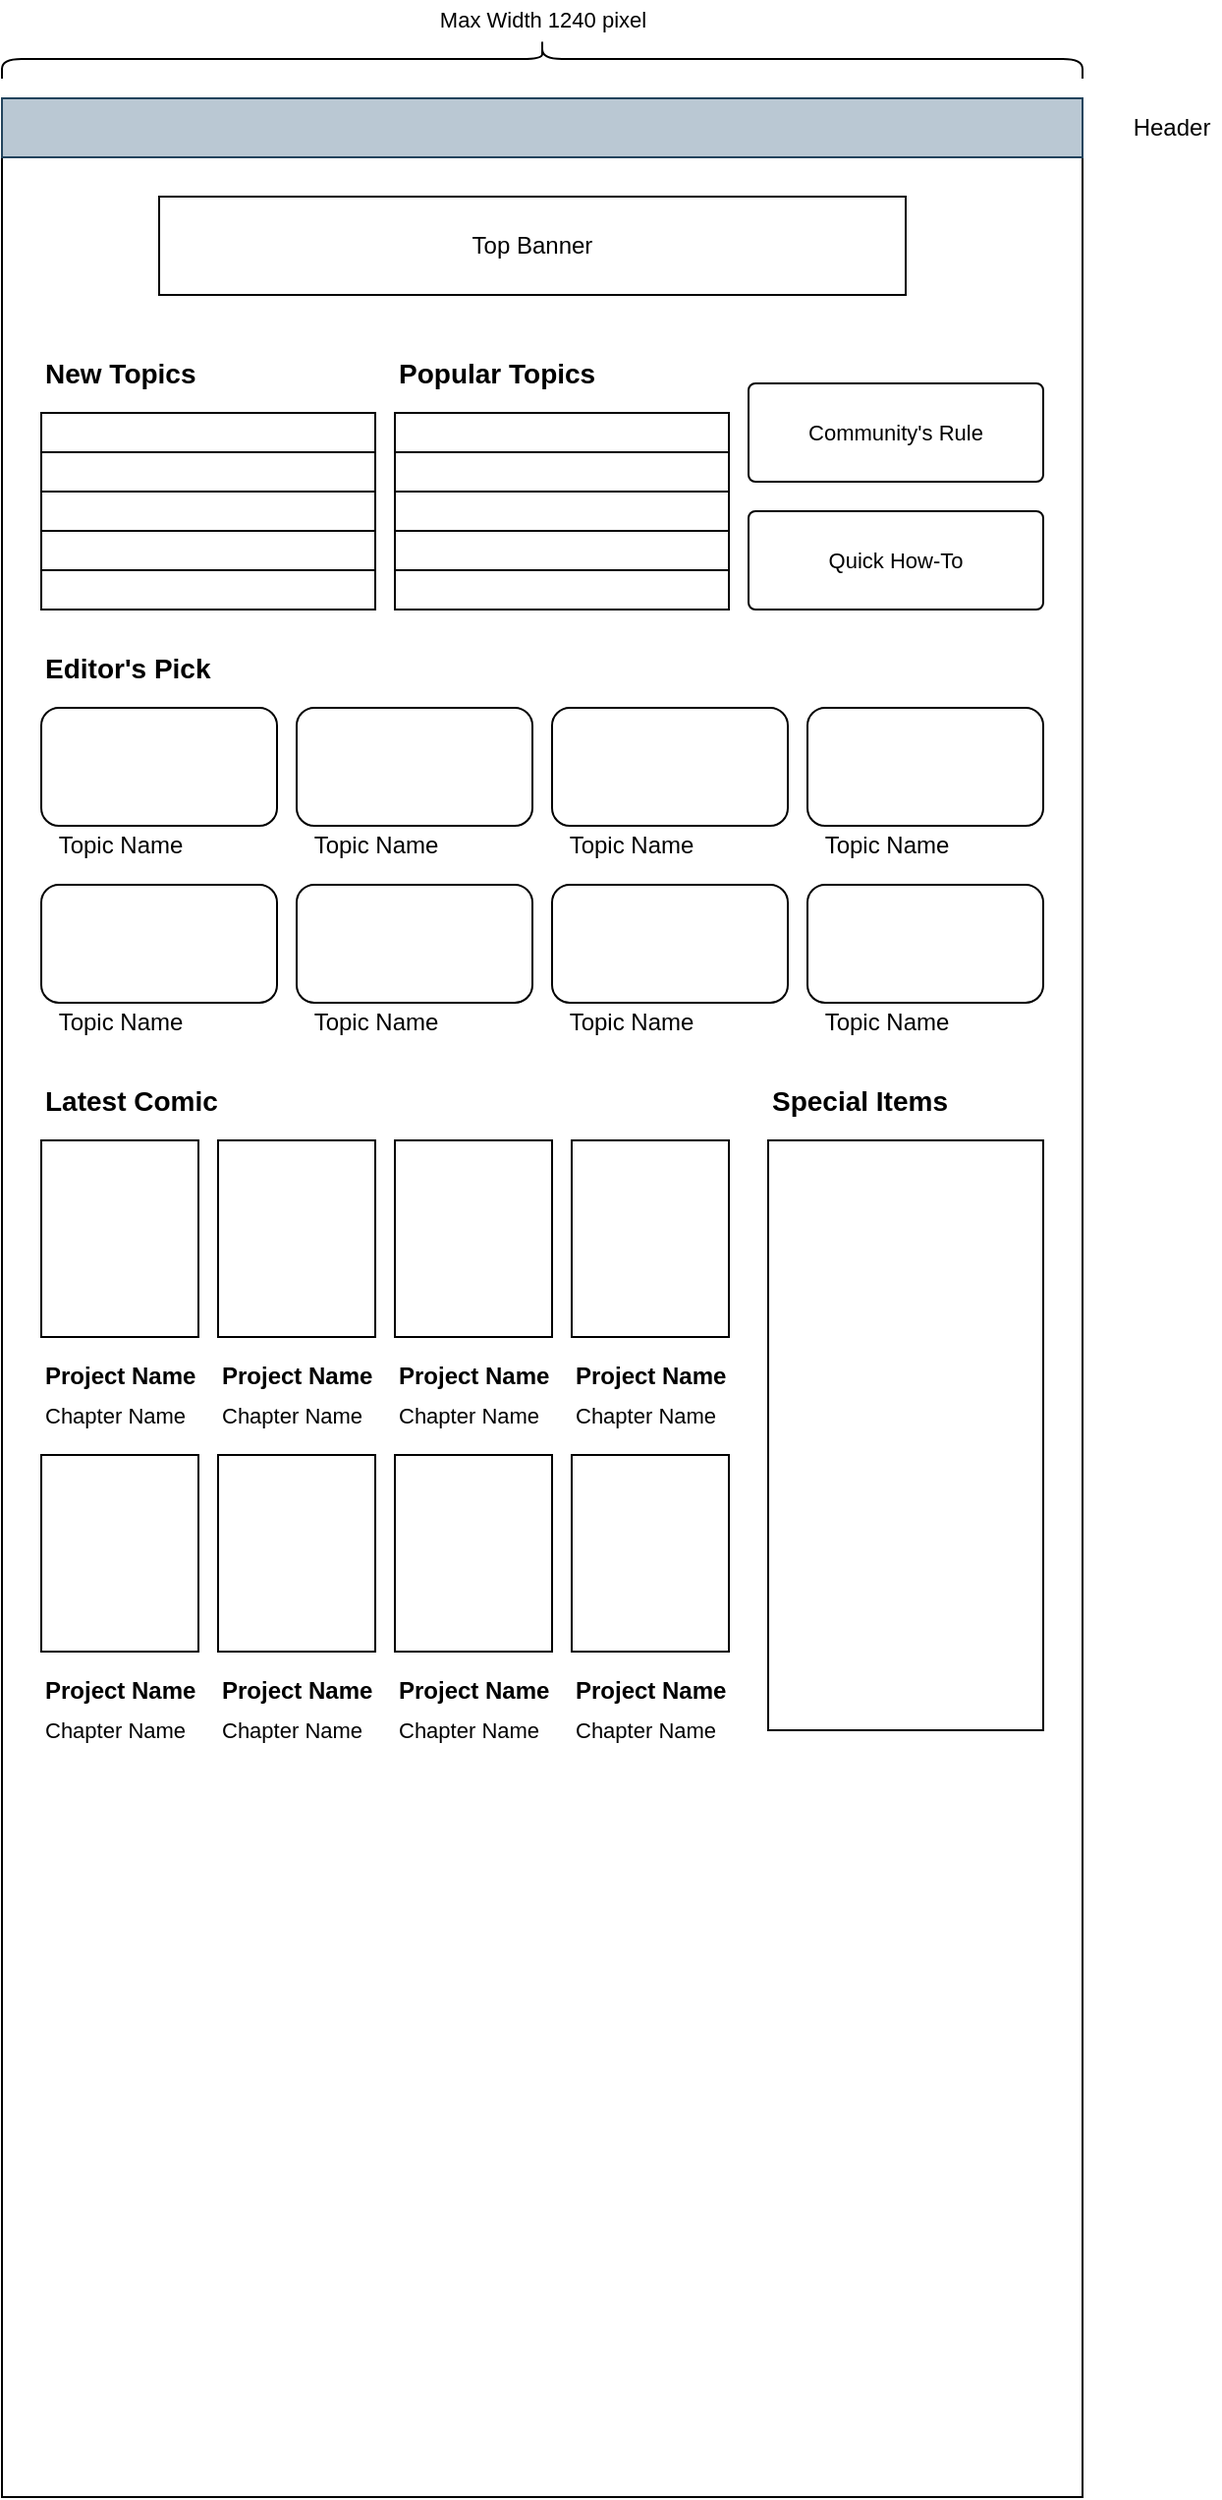 <mxfile version="17.5.0" type="github">
  <diagram name="Page-1" id="2cc2dc42-3aac-f2a9-1cec-7a8b7cbee084">
    <mxGraphModel dx="1354" dy="726" grid="1" gridSize="10" guides="1" tooltips="1" connect="1" arrows="1" fold="1" page="1" pageScale="1" pageWidth="1100" pageHeight="850" background="#ffffff" math="0" shadow="0">
      <root>
        <mxCell id="0" />
        <mxCell id="1" parent="0" />
        <mxCell id="SqI3tJ1d9YcYI45e7a6i-1" value="" style="rounded=0;whiteSpace=wrap;html=1;" vertex="1" parent="1">
          <mxGeometry x="110" y="110" width="550" height="1190" as="geometry" />
        </mxCell>
        <mxCell id="SqI3tJ1d9YcYI45e7a6i-2" value="" style="rounded=0;whiteSpace=wrap;html=1;fillColor=#bac8d3;strokeColor=#23445d;" vertex="1" parent="1">
          <mxGeometry x="110" y="80" width="550" height="30" as="geometry" />
        </mxCell>
        <mxCell id="SqI3tJ1d9YcYI45e7a6i-3" value="Header" style="text;html=1;align=center;verticalAlign=middle;resizable=0;points=[];autosize=1;strokeColor=none;fillColor=none;" vertex="1" parent="1">
          <mxGeometry x="680" y="85" width="50" height="20" as="geometry" />
        </mxCell>
        <mxCell id="SqI3tJ1d9YcYI45e7a6i-4" value="Editor&#39;s Pick" style="text;html=1;align=left;verticalAlign=middle;resizable=0;points=[];autosize=1;strokeColor=none;fillColor=none;fontSize=14;fontStyle=1" vertex="1" parent="1">
          <mxGeometry x="130" y="360" width="100" height="20" as="geometry" />
        </mxCell>
        <mxCell id="SqI3tJ1d9YcYI45e7a6i-5" value="" style="rounded=1;whiteSpace=wrap;html=1;" vertex="1" parent="1">
          <mxGeometry x="130" y="390" width="120" height="60" as="geometry" />
        </mxCell>
        <mxCell id="SqI3tJ1d9YcYI45e7a6i-6" value="" style="rounded=1;whiteSpace=wrap;html=1;" vertex="1" parent="1">
          <mxGeometry x="260" y="390" width="120" height="60" as="geometry" />
        </mxCell>
        <mxCell id="SqI3tJ1d9YcYI45e7a6i-7" value="" style="rounded=1;whiteSpace=wrap;html=1;" vertex="1" parent="1">
          <mxGeometry x="390" y="390" width="120" height="60" as="geometry" />
        </mxCell>
        <mxCell id="SqI3tJ1d9YcYI45e7a6i-8" value="" style="rounded=1;whiteSpace=wrap;html=1;" vertex="1" parent="1">
          <mxGeometry x="520" y="390" width="120" height="60" as="geometry" />
        </mxCell>
        <mxCell id="SqI3tJ1d9YcYI45e7a6i-9" value="Top Banner" style="rounded=0;whiteSpace=wrap;html=1;" vertex="1" parent="1">
          <mxGeometry x="190" y="130" width="380" height="50" as="geometry" />
        </mxCell>
        <mxCell id="SqI3tJ1d9YcYI45e7a6i-10" value="Topic Name" style="text;html=1;align=center;verticalAlign=middle;resizable=0;points=[];autosize=1;strokeColor=none;fillColor=none;" vertex="1" parent="1">
          <mxGeometry x="130" y="450" width="80" height="20" as="geometry" />
        </mxCell>
        <mxCell id="SqI3tJ1d9YcYI45e7a6i-11" value="Topic Name" style="text;html=1;align=center;verticalAlign=middle;resizable=0;points=[];autosize=1;strokeColor=none;fillColor=none;" vertex="1" parent="1">
          <mxGeometry x="260" y="450" width="80" height="20" as="geometry" />
        </mxCell>
        <mxCell id="SqI3tJ1d9YcYI45e7a6i-12" value="Topic Name" style="text;html=1;align=center;verticalAlign=middle;resizable=0;points=[];autosize=1;strokeColor=none;fillColor=none;" vertex="1" parent="1">
          <mxGeometry x="390" y="450" width="80" height="20" as="geometry" />
        </mxCell>
        <mxCell id="SqI3tJ1d9YcYI45e7a6i-13" value="Topic Name" style="text;html=1;align=center;verticalAlign=middle;resizable=0;points=[];autosize=1;strokeColor=none;fillColor=none;" vertex="1" parent="1">
          <mxGeometry x="520" y="450" width="80" height="20" as="geometry" />
        </mxCell>
        <mxCell id="SqI3tJ1d9YcYI45e7a6i-14" value="" style="rounded=1;whiteSpace=wrap;html=1;" vertex="1" parent="1">
          <mxGeometry x="130" y="480" width="120" height="60" as="geometry" />
        </mxCell>
        <mxCell id="SqI3tJ1d9YcYI45e7a6i-15" value="" style="rounded=1;whiteSpace=wrap;html=1;" vertex="1" parent="1">
          <mxGeometry x="260" y="480" width="120" height="60" as="geometry" />
        </mxCell>
        <mxCell id="SqI3tJ1d9YcYI45e7a6i-16" value="" style="rounded=1;whiteSpace=wrap;html=1;" vertex="1" parent="1">
          <mxGeometry x="390" y="480" width="120" height="60" as="geometry" />
        </mxCell>
        <mxCell id="SqI3tJ1d9YcYI45e7a6i-17" value="" style="rounded=1;whiteSpace=wrap;html=1;" vertex="1" parent="1">
          <mxGeometry x="520" y="480" width="120" height="60" as="geometry" />
        </mxCell>
        <mxCell id="SqI3tJ1d9YcYI45e7a6i-18" value="Topic Name" style="text;html=1;align=center;verticalAlign=middle;resizable=0;points=[];autosize=1;strokeColor=none;fillColor=none;" vertex="1" parent="1">
          <mxGeometry x="130" y="540" width="80" height="20" as="geometry" />
        </mxCell>
        <mxCell id="SqI3tJ1d9YcYI45e7a6i-19" value="Topic Name" style="text;html=1;align=center;verticalAlign=middle;resizable=0;points=[];autosize=1;strokeColor=none;fillColor=none;" vertex="1" parent="1">
          <mxGeometry x="260" y="540" width="80" height="20" as="geometry" />
        </mxCell>
        <mxCell id="SqI3tJ1d9YcYI45e7a6i-20" value="Topic Name" style="text;html=1;align=center;verticalAlign=middle;resizable=0;points=[];autosize=1;strokeColor=none;fillColor=none;" vertex="1" parent="1">
          <mxGeometry x="390" y="540" width="80" height="20" as="geometry" />
        </mxCell>
        <mxCell id="SqI3tJ1d9YcYI45e7a6i-21" value="Topic Name" style="text;html=1;align=center;verticalAlign=middle;resizable=0;points=[];autosize=1;strokeColor=none;fillColor=none;" vertex="1" parent="1">
          <mxGeometry x="520" y="540" width="80" height="20" as="geometry" />
        </mxCell>
        <mxCell id="SqI3tJ1d9YcYI45e7a6i-38" value="Latest Comic" style="text;html=1;align=left;verticalAlign=middle;resizable=0;points=[];autosize=1;strokeColor=none;fillColor=none;fontSize=14;fontStyle=1" vertex="1" parent="1">
          <mxGeometry x="130" y="580" width="100" height="20" as="geometry" />
        </mxCell>
        <mxCell id="SqI3tJ1d9YcYI45e7a6i-39" value="" style="rounded=0;whiteSpace=wrap;html=1;fontSize=14;" vertex="1" parent="1">
          <mxGeometry x="130" y="610" width="80" height="100" as="geometry" />
        </mxCell>
        <mxCell id="SqI3tJ1d9YcYI45e7a6i-40" value="" style="rounded=0;whiteSpace=wrap;html=1;fontSize=14;" vertex="1" parent="1">
          <mxGeometry x="220" y="610" width="80" height="100" as="geometry" />
        </mxCell>
        <mxCell id="SqI3tJ1d9YcYI45e7a6i-41" value="" style="rounded=0;whiteSpace=wrap;html=1;fontSize=14;" vertex="1" parent="1">
          <mxGeometry x="310" y="610" width="80" height="100" as="geometry" />
        </mxCell>
        <mxCell id="SqI3tJ1d9YcYI45e7a6i-42" value="" style="rounded=0;whiteSpace=wrap;html=1;fontSize=14;" vertex="1" parent="1">
          <mxGeometry x="400" y="610" width="80" height="100" as="geometry" />
        </mxCell>
        <mxCell id="SqI3tJ1d9YcYI45e7a6i-44" value="&lt;b style=&quot;font-size: 12px;&quot;&gt;Project Name&lt;/b&gt;" style="text;html=1;align=left;verticalAlign=middle;resizable=0;points=[];autosize=1;strokeColor=none;fillColor=none;fontSize=12;" vertex="1" parent="1">
          <mxGeometry x="130" y="720" width="90" height="20" as="geometry" />
        </mxCell>
        <mxCell id="SqI3tJ1d9YcYI45e7a6i-45" value="Chapter Name" style="text;html=1;align=left;verticalAlign=middle;resizable=0;points=[];autosize=1;strokeColor=none;fillColor=none;fontSize=11;" vertex="1" parent="1">
          <mxGeometry x="130" y="740" width="90" height="20" as="geometry" />
        </mxCell>
        <mxCell id="SqI3tJ1d9YcYI45e7a6i-46" value="&lt;b style=&quot;font-size: 12px;&quot;&gt;Project Name&lt;/b&gt;" style="text;html=1;align=left;verticalAlign=middle;resizable=0;points=[];autosize=1;strokeColor=none;fillColor=none;fontSize=12;" vertex="1" parent="1">
          <mxGeometry x="220" y="720" width="90" height="20" as="geometry" />
        </mxCell>
        <mxCell id="SqI3tJ1d9YcYI45e7a6i-47" value="Chapter Name" style="text;html=1;align=left;verticalAlign=middle;resizable=0;points=[];autosize=1;strokeColor=none;fillColor=none;fontSize=11;" vertex="1" parent="1">
          <mxGeometry x="220" y="740" width="90" height="20" as="geometry" />
        </mxCell>
        <mxCell id="SqI3tJ1d9YcYI45e7a6i-48" value="&lt;b style=&quot;font-size: 12px;&quot;&gt;Project Name&lt;/b&gt;" style="text;html=1;align=left;verticalAlign=middle;resizable=0;points=[];autosize=1;strokeColor=none;fillColor=none;fontSize=12;" vertex="1" parent="1">
          <mxGeometry x="310" y="720" width="90" height="20" as="geometry" />
        </mxCell>
        <mxCell id="SqI3tJ1d9YcYI45e7a6i-49" value="Chapter Name" style="text;html=1;align=left;verticalAlign=middle;resizable=0;points=[];autosize=1;strokeColor=none;fillColor=none;fontSize=11;" vertex="1" parent="1">
          <mxGeometry x="310" y="740" width="90" height="20" as="geometry" />
        </mxCell>
        <mxCell id="SqI3tJ1d9YcYI45e7a6i-50" value="&lt;b style=&quot;font-size: 12px;&quot;&gt;Project Name&lt;/b&gt;" style="text;html=1;align=left;verticalAlign=middle;resizable=0;points=[];autosize=1;strokeColor=none;fillColor=none;fontSize=12;" vertex="1" parent="1">
          <mxGeometry x="400" y="720" width="90" height="20" as="geometry" />
        </mxCell>
        <mxCell id="SqI3tJ1d9YcYI45e7a6i-51" value="Chapter Name" style="text;html=1;align=left;verticalAlign=middle;resizable=0;points=[];autosize=1;strokeColor=none;fillColor=none;fontSize=11;" vertex="1" parent="1">
          <mxGeometry x="400" y="740" width="90" height="20" as="geometry" />
        </mxCell>
        <mxCell id="SqI3tJ1d9YcYI45e7a6i-52" value="" style="rounded=0;whiteSpace=wrap;html=1;fontSize=14;" vertex="1" parent="1">
          <mxGeometry x="130" y="770" width="80" height="100" as="geometry" />
        </mxCell>
        <mxCell id="SqI3tJ1d9YcYI45e7a6i-53" value="" style="rounded=0;whiteSpace=wrap;html=1;fontSize=14;" vertex="1" parent="1">
          <mxGeometry x="220" y="770" width="80" height="100" as="geometry" />
        </mxCell>
        <mxCell id="SqI3tJ1d9YcYI45e7a6i-54" value="" style="rounded=0;whiteSpace=wrap;html=1;fontSize=14;" vertex="1" parent="1">
          <mxGeometry x="310" y="770" width="80" height="100" as="geometry" />
        </mxCell>
        <mxCell id="SqI3tJ1d9YcYI45e7a6i-55" value="" style="rounded=0;whiteSpace=wrap;html=1;fontSize=14;" vertex="1" parent="1">
          <mxGeometry x="400" y="770" width="80" height="100" as="geometry" />
        </mxCell>
        <mxCell id="SqI3tJ1d9YcYI45e7a6i-56" value="&lt;b style=&quot;font-size: 12px;&quot;&gt;Project Name&lt;/b&gt;" style="text;html=1;align=left;verticalAlign=middle;resizable=0;points=[];autosize=1;strokeColor=none;fillColor=none;fontSize=12;" vertex="1" parent="1">
          <mxGeometry x="130" y="880" width="90" height="20" as="geometry" />
        </mxCell>
        <mxCell id="SqI3tJ1d9YcYI45e7a6i-57" value="Chapter Name" style="text;html=1;align=left;verticalAlign=middle;resizable=0;points=[];autosize=1;strokeColor=none;fillColor=none;fontSize=11;" vertex="1" parent="1">
          <mxGeometry x="130" y="900" width="90" height="20" as="geometry" />
        </mxCell>
        <mxCell id="SqI3tJ1d9YcYI45e7a6i-58" value="&lt;b style=&quot;font-size: 12px;&quot;&gt;Project Name&lt;/b&gt;" style="text;html=1;align=left;verticalAlign=middle;resizable=0;points=[];autosize=1;strokeColor=none;fillColor=none;fontSize=12;" vertex="1" parent="1">
          <mxGeometry x="220" y="880" width="90" height="20" as="geometry" />
        </mxCell>
        <mxCell id="SqI3tJ1d9YcYI45e7a6i-59" value="Chapter Name" style="text;html=1;align=left;verticalAlign=middle;resizable=0;points=[];autosize=1;strokeColor=none;fillColor=none;fontSize=11;" vertex="1" parent="1">
          <mxGeometry x="220" y="900" width="90" height="20" as="geometry" />
        </mxCell>
        <mxCell id="SqI3tJ1d9YcYI45e7a6i-60" value="&lt;b style=&quot;font-size: 12px;&quot;&gt;Project Name&lt;/b&gt;" style="text;html=1;align=left;verticalAlign=middle;resizable=0;points=[];autosize=1;strokeColor=none;fillColor=none;fontSize=12;" vertex="1" parent="1">
          <mxGeometry x="310" y="880" width="90" height="20" as="geometry" />
        </mxCell>
        <mxCell id="SqI3tJ1d9YcYI45e7a6i-61" value="Chapter Name" style="text;html=1;align=left;verticalAlign=middle;resizable=0;points=[];autosize=1;strokeColor=none;fillColor=none;fontSize=11;" vertex="1" parent="1">
          <mxGeometry x="310" y="900" width="90" height="20" as="geometry" />
        </mxCell>
        <mxCell id="SqI3tJ1d9YcYI45e7a6i-62" value="&lt;b style=&quot;font-size: 12px;&quot;&gt;Project Name&lt;/b&gt;" style="text;html=1;align=left;verticalAlign=middle;resizable=0;points=[];autosize=1;strokeColor=none;fillColor=none;fontSize=12;" vertex="1" parent="1">
          <mxGeometry x="400" y="880" width="90" height="20" as="geometry" />
        </mxCell>
        <mxCell id="SqI3tJ1d9YcYI45e7a6i-63" value="Chapter Name" style="text;html=1;align=left;verticalAlign=middle;resizable=0;points=[];autosize=1;strokeColor=none;fillColor=none;fontSize=11;" vertex="1" parent="1">
          <mxGeometry x="400" y="900" width="90" height="20" as="geometry" />
        </mxCell>
        <mxCell id="SqI3tJ1d9YcYI45e7a6i-64" value="Special Items" style="text;html=1;align=left;verticalAlign=middle;resizable=0;points=[];autosize=1;strokeColor=none;fillColor=none;fontSize=14;fontStyle=1" vertex="1" parent="1">
          <mxGeometry x="500" y="580" width="110" height="20" as="geometry" />
        </mxCell>
        <mxCell id="SqI3tJ1d9YcYI45e7a6i-65" value="" style="rounded=0;whiteSpace=wrap;html=1;fontSize=14;" vertex="1" parent="1">
          <mxGeometry x="500" y="610" width="140" height="300" as="geometry" />
        </mxCell>
        <mxCell id="SqI3tJ1d9YcYI45e7a6i-66" value="New Topics" style="text;html=1;align=left;verticalAlign=middle;resizable=0;points=[];autosize=1;strokeColor=none;fillColor=none;fontSize=14;fontStyle=1" vertex="1" parent="1">
          <mxGeometry x="130" y="210" width="90" height="20" as="geometry" />
        </mxCell>
        <mxCell id="SqI3tJ1d9YcYI45e7a6i-67" value="" style="rounded=0;whiteSpace=wrap;html=1;fontSize=11;" vertex="1" parent="1">
          <mxGeometry x="130" y="240" width="170" height="20" as="geometry" />
        </mxCell>
        <mxCell id="SqI3tJ1d9YcYI45e7a6i-68" value="" style="rounded=0;whiteSpace=wrap;html=1;fontSize=11;" vertex="1" parent="1">
          <mxGeometry x="130" y="260" width="170" height="20" as="geometry" />
        </mxCell>
        <mxCell id="SqI3tJ1d9YcYI45e7a6i-69" value="" style="rounded=0;whiteSpace=wrap;html=1;fontSize=11;" vertex="1" parent="1">
          <mxGeometry x="130" y="280" width="170" height="20" as="geometry" />
        </mxCell>
        <mxCell id="SqI3tJ1d9YcYI45e7a6i-70" value="" style="rounded=0;whiteSpace=wrap;html=1;fontSize=11;" vertex="1" parent="1">
          <mxGeometry x="130" y="300" width="170" height="20" as="geometry" />
        </mxCell>
        <mxCell id="SqI3tJ1d9YcYI45e7a6i-71" value="" style="rounded=0;whiteSpace=wrap;html=1;fontSize=11;" vertex="1" parent="1">
          <mxGeometry x="130" y="320" width="170" height="20" as="geometry" />
        </mxCell>
        <mxCell id="SqI3tJ1d9YcYI45e7a6i-78" value="Popular Topics" style="text;html=1;align=left;verticalAlign=middle;resizable=0;points=[];autosize=1;strokeColor=none;fillColor=none;fontSize=14;fontStyle=1" vertex="1" parent="1">
          <mxGeometry x="310" y="210" width="120" height="20" as="geometry" />
        </mxCell>
        <mxCell id="SqI3tJ1d9YcYI45e7a6i-79" value="" style="rounded=0;whiteSpace=wrap;html=1;fontSize=11;" vertex="1" parent="1">
          <mxGeometry x="310" y="240" width="170" height="20" as="geometry" />
        </mxCell>
        <mxCell id="SqI3tJ1d9YcYI45e7a6i-80" value="" style="rounded=0;whiteSpace=wrap;html=1;fontSize=11;" vertex="1" parent="1">
          <mxGeometry x="310" y="260" width="170" height="20" as="geometry" />
        </mxCell>
        <mxCell id="SqI3tJ1d9YcYI45e7a6i-81" value="" style="rounded=0;whiteSpace=wrap;html=1;fontSize=11;" vertex="1" parent="1">
          <mxGeometry x="310" y="280" width="170" height="20" as="geometry" />
        </mxCell>
        <mxCell id="SqI3tJ1d9YcYI45e7a6i-82" value="" style="rounded=0;whiteSpace=wrap;html=1;fontSize=11;" vertex="1" parent="1">
          <mxGeometry x="310" y="300" width="170" height="20" as="geometry" />
        </mxCell>
        <mxCell id="SqI3tJ1d9YcYI45e7a6i-83" value="" style="rounded=0;whiteSpace=wrap;html=1;fontSize=11;" vertex="1" parent="1">
          <mxGeometry x="310" y="320" width="170" height="20" as="geometry" />
        </mxCell>
        <mxCell id="SqI3tJ1d9YcYI45e7a6i-90" value="Community&#39;s Rule" style="rounded=1;whiteSpace=wrap;html=1;fontSize=11;arcSize=7;" vertex="1" parent="1">
          <mxGeometry x="490" y="225" width="150" height="50" as="geometry" />
        </mxCell>
        <mxCell id="SqI3tJ1d9YcYI45e7a6i-92" value="Quick How-To" style="rounded=1;whiteSpace=wrap;html=1;fontSize=11;arcSize=7;" vertex="1" parent="1">
          <mxGeometry x="490" y="290" width="150" height="50" as="geometry" />
        </mxCell>
        <mxCell id="SqI3tJ1d9YcYI45e7a6i-93" value="" style="shape=curlyBracket;whiteSpace=wrap;html=1;rounded=1;fontSize=11;rotation=90;" vertex="1" parent="1">
          <mxGeometry x="375" y="-215" width="20" height="550" as="geometry" />
        </mxCell>
        <mxCell id="SqI3tJ1d9YcYI45e7a6i-94" value="Max Width 1240 pixel" style="text;html=1;align=center;verticalAlign=middle;resizable=0;points=[];autosize=1;strokeColor=none;fillColor=none;fontSize=11;" vertex="1" parent="1">
          <mxGeometry x="325" y="30" width="120" height="20" as="geometry" />
        </mxCell>
      </root>
    </mxGraphModel>
  </diagram>
</mxfile>
